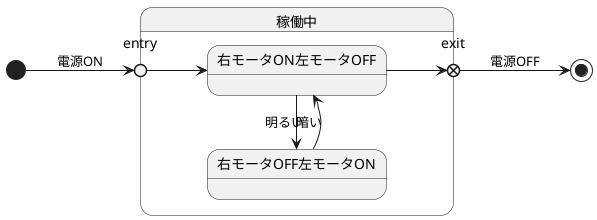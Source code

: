 @startuml  
left to right direction
state 稼働中 {
state entry <<entryPoint>>
state exit <<exitPoint>>
entry --> 右モータON左モータOFF
右モータOFF左モータON-right->右モータON左モータOFF: 暗い
右モータOFF左モータON<-left-右モータON左モータOFF: 明るい
右モータON左モータOFF --> exit
}
[*]-->entry: 電源ON
exit-->[*]: 電源OFF
@enduml